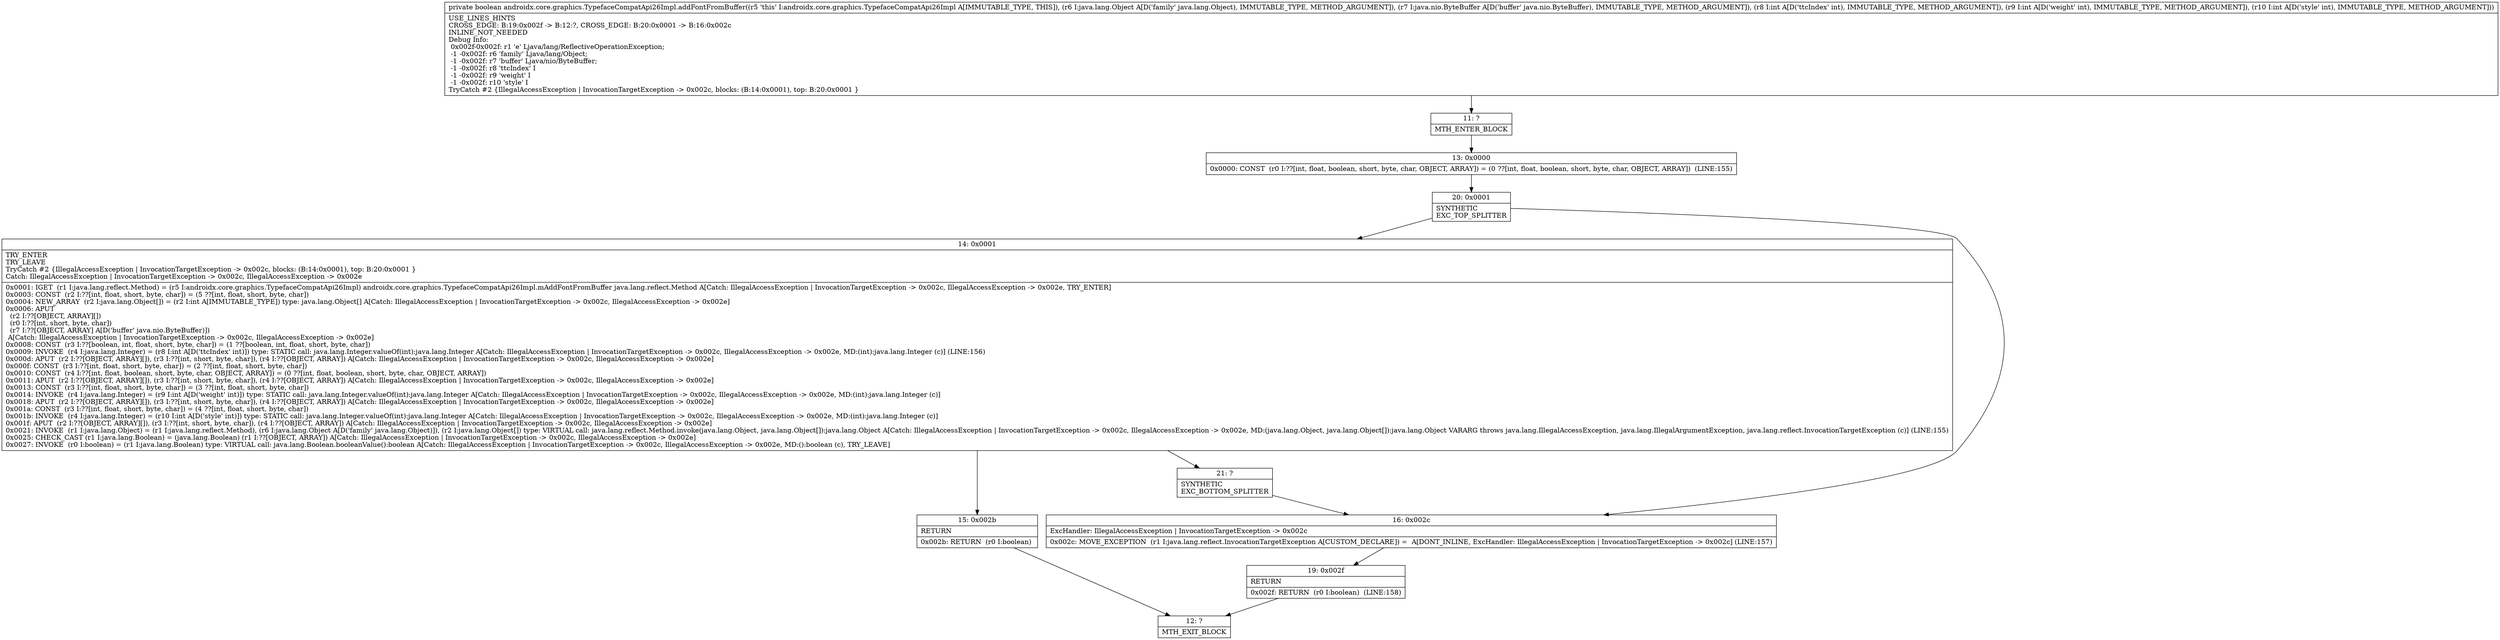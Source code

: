 digraph "CFG forandroidx.core.graphics.TypefaceCompatApi26Impl.addFontFromBuffer(Ljava\/lang\/Object;Ljava\/nio\/ByteBuffer;III)Z" {
Node_11 [shape=record,label="{11\:\ ?|MTH_ENTER_BLOCK\l}"];
Node_13 [shape=record,label="{13\:\ 0x0000|0x0000: CONST  (r0 I:??[int, float, boolean, short, byte, char, OBJECT, ARRAY]) = (0 ??[int, float, boolean, short, byte, char, OBJECT, ARRAY])  (LINE:155)\l}"];
Node_20 [shape=record,label="{20\:\ 0x0001|SYNTHETIC\lEXC_TOP_SPLITTER\l}"];
Node_14 [shape=record,label="{14\:\ 0x0001|TRY_ENTER\lTRY_LEAVE\lTryCatch #2 \{IllegalAccessException \| InvocationTargetException \-\> 0x002c, blocks: (B:14:0x0001), top: B:20:0x0001 \}\lCatch: IllegalAccessException \| InvocationTargetException \-\> 0x002c, IllegalAccessException \-\> 0x002e\l|0x0001: IGET  (r1 I:java.lang.reflect.Method) = (r5 I:androidx.core.graphics.TypefaceCompatApi26Impl) androidx.core.graphics.TypefaceCompatApi26Impl.mAddFontFromBuffer java.lang.reflect.Method A[Catch: IllegalAccessException \| InvocationTargetException \-\> 0x002c, IllegalAccessException \-\> 0x002e, TRY_ENTER]\l0x0003: CONST  (r2 I:??[int, float, short, byte, char]) = (5 ??[int, float, short, byte, char]) \l0x0004: NEW_ARRAY  (r2 I:java.lang.Object[]) = (r2 I:int A[IMMUTABLE_TYPE]) type: java.lang.Object[] A[Catch: IllegalAccessException \| InvocationTargetException \-\> 0x002c, IllegalAccessException \-\> 0x002e]\l0x0006: APUT  \l  (r2 I:??[OBJECT, ARRAY][])\l  (r0 I:??[int, short, byte, char])\l  (r7 I:??[OBJECT, ARRAY] A[D('buffer' java.nio.ByteBuffer)])\l A[Catch: IllegalAccessException \| InvocationTargetException \-\> 0x002c, IllegalAccessException \-\> 0x002e]\l0x0008: CONST  (r3 I:??[boolean, int, float, short, byte, char]) = (1 ??[boolean, int, float, short, byte, char]) \l0x0009: INVOKE  (r4 I:java.lang.Integer) = (r8 I:int A[D('ttcIndex' int)]) type: STATIC call: java.lang.Integer.valueOf(int):java.lang.Integer A[Catch: IllegalAccessException \| InvocationTargetException \-\> 0x002c, IllegalAccessException \-\> 0x002e, MD:(int):java.lang.Integer (c)] (LINE:156)\l0x000d: APUT  (r2 I:??[OBJECT, ARRAY][]), (r3 I:??[int, short, byte, char]), (r4 I:??[OBJECT, ARRAY]) A[Catch: IllegalAccessException \| InvocationTargetException \-\> 0x002c, IllegalAccessException \-\> 0x002e]\l0x000f: CONST  (r3 I:??[int, float, short, byte, char]) = (2 ??[int, float, short, byte, char]) \l0x0010: CONST  (r4 I:??[int, float, boolean, short, byte, char, OBJECT, ARRAY]) = (0 ??[int, float, boolean, short, byte, char, OBJECT, ARRAY]) \l0x0011: APUT  (r2 I:??[OBJECT, ARRAY][]), (r3 I:??[int, short, byte, char]), (r4 I:??[OBJECT, ARRAY]) A[Catch: IllegalAccessException \| InvocationTargetException \-\> 0x002c, IllegalAccessException \-\> 0x002e]\l0x0013: CONST  (r3 I:??[int, float, short, byte, char]) = (3 ??[int, float, short, byte, char]) \l0x0014: INVOKE  (r4 I:java.lang.Integer) = (r9 I:int A[D('weight' int)]) type: STATIC call: java.lang.Integer.valueOf(int):java.lang.Integer A[Catch: IllegalAccessException \| InvocationTargetException \-\> 0x002c, IllegalAccessException \-\> 0x002e, MD:(int):java.lang.Integer (c)]\l0x0018: APUT  (r2 I:??[OBJECT, ARRAY][]), (r3 I:??[int, short, byte, char]), (r4 I:??[OBJECT, ARRAY]) A[Catch: IllegalAccessException \| InvocationTargetException \-\> 0x002c, IllegalAccessException \-\> 0x002e]\l0x001a: CONST  (r3 I:??[int, float, short, byte, char]) = (4 ??[int, float, short, byte, char]) \l0x001b: INVOKE  (r4 I:java.lang.Integer) = (r10 I:int A[D('style' int)]) type: STATIC call: java.lang.Integer.valueOf(int):java.lang.Integer A[Catch: IllegalAccessException \| InvocationTargetException \-\> 0x002c, IllegalAccessException \-\> 0x002e, MD:(int):java.lang.Integer (c)]\l0x001f: APUT  (r2 I:??[OBJECT, ARRAY][]), (r3 I:??[int, short, byte, char]), (r4 I:??[OBJECT, ARRAY]) A[Catch: IllegalAccessException \| InvocationTargetException \-\> 0x002c, IllegalAccessException \-\> 0x002e]\l0x0021: INVOKE  (r1 I:java.lang.Object) = (r1 I:java.lang.reflect.Method), (r6 I:java.lang.Object A[D('family' java.lang.Object)]), (r2 I:java.lang.Object[]) type: VIRTUAL call: java.lang.reflect.Method.invoke(java.lang.Object, java.lang.Object[]):java.lang.Object A[Catch: IllegalAccessException \| InvocationTargetException \-\> 0x002c, IllegalAccessException \-\> 0x002e, MD:(java.lang.Object, java.lang.Object[]):java.lang.Object VARARG throws java.lang.IllegalAccessException, java.lang.IllegalArgumentException, java.lang.reflect.InvocationTargetException (c)] (LINE:155)\l0x0025: CHECK_CAST (r1 I:java.lang.Boolean) = (java.lang.Boolean) (r1 I:??[OBJECT, ARRAY]) A[Catch: IllegalAccessException \| InvocationTargetException \-\> 0x002c, IllegalAccessException \-\> 0x002e]\l0x0027: INVOKE  (r0 I:boolean) = (r1 I:java.lang.Boolean) type: VIRTUAL call: java.lang.Boolean.booleanValue():boolean A[Catch: IllegalAccessException \| InvocationTargetException \-\> 0x002c, IllegalAccessException \-\> 0x002e, MD:():boolean (c), TRY_LEAVE]\l}"];
Node_15 [shape=record,label="{15\:\ 0x002b|RETURN\l|0x002b: RETURN  (r0 I:boolean) \l}"];
Node_12 [shape=record,label="{12\:\ ?|MTH_EXIT_BLOCK\l}"];
Node_21 [shape=record,label="{21\:\ ?|SYNTHETIC\lEXC_BOTTOM_SPLITTER\l}"];
Node_16 [shape=record,label="{16\:\ 0x002c|ExcHandler: IllegalAccessException \| InvocationTargetException \-\> 0x002c\l|0x002c: MOVE_EXCEPTION  (r1 I:java.lang.reflect.InvocationTargetException A[CUSTOM_DECLARE]) =  A[DONT_INLINE, ExcHandler: IllegalAccessException \| InvocationTargetException \-\> 0x002c] (LINE:157)\l}"];
Node_19 [shape=record,label="{19\:\ 0x002f|RETURN\l|0x002f: RETURN  (r0 I:boolean)  (LINE:158)\l}"];
MethodNode[shape=record,label="{private boolean androidx.core.graphics.TypefaceCompatApi26Impl.addFontFromBuffer((r5 'this' I:androidx.core.graphics.TypefaceCompatApi26Impl A[IMMUTABLE_TYPE, THIS]), (r6 I:java.lang.Object A[D('family' java.lang.Object), IMMUTABLE_TYPE, METHOD_ARGUMENT]), (r7 I:java.nio.ByteBuffer A[D('buffer' java.nio.ByteBuffer), IMMUTABLE_TYPE, METHOD_ARGUMENT]), (r8 I:int A[D('ttcIndex' int), IMMUTABLE_TYPE, METHOD_ARGUMENT]), (r9 I:int A[D('weight' int), IMMUTABLE_TYPE, METHOD_ARGUMENT]), (r10 I:int A[D('style' int), IMMUTABLE_TYPE, METHOD_ARGUMENT]))  | USE_LINES_HINTS\lCROSS_EDGE: B:19:0x002f \-\> B:12:?, CROSS_EDGE: B:20:0x0001 \-\> B:16:0x002c\lINLINE_NOT_NEEDED\lDebug Info:\l  0x002f\-0x002f: r1 'e' Ljava\/lang\/ReflectiveOperationException;\l  \-1 \-0x002f: r6 'family' Ljava\/lang\/Object;\l  \-1 \-0x002f: r7 'buffer' Ljava\/nio\/ByteBuffer;\l  \-1 \-0x002f: r8 'ttcIndex' I\l  \-1 \-0x002f: r9 'weight' I\l  \-1 \-0x002f: r10 'style' I\lTryCatch #2 \{IllegalAccessException \| InvocationTargetException \-\> 0x002c, blocks: (B:14:0x0001), top: B:20:0x0001 \}\l}"];
MethodNode -> Node_11;Node_11 -> Node_13;
Node_13 -> Node_20;
Node_20 -> Node_14;
Node_20 -> Node_16;
Node_14 -> Node_15;
Node_14 -> Node_21;
Node_15 -> Node_12;
Node_21 -> Node_16;
Node_16 -> Node_19;
Node_19 -> Node_12;
}

